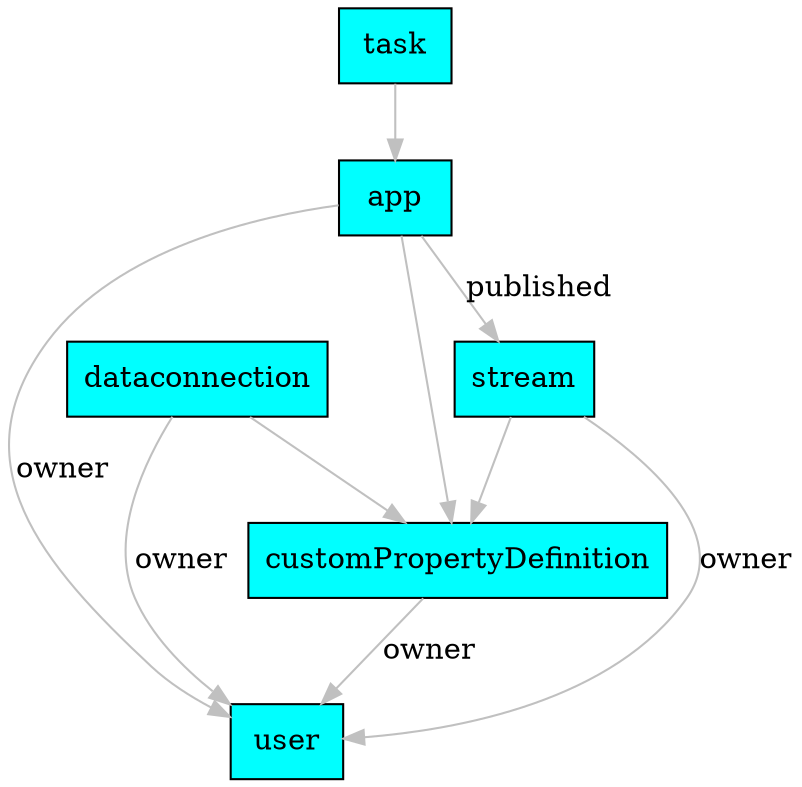 digraph  {
	node [style="filled", shape="box", fillcolor=cyan]
	edge [color=gray];

	app -> user [label = "owner"]
	app -> customPropertyDefinition
	app -> stream [label = "published"]

	customPropertyDefinition -> user [label = "owner"]

	dataconnection -> user [label = "owner"]
	dataconnection -> customPropertyDefinition

	stream -> user [label = "owner"]
	stream -> customPropertyDefinition

	task -> app
}
